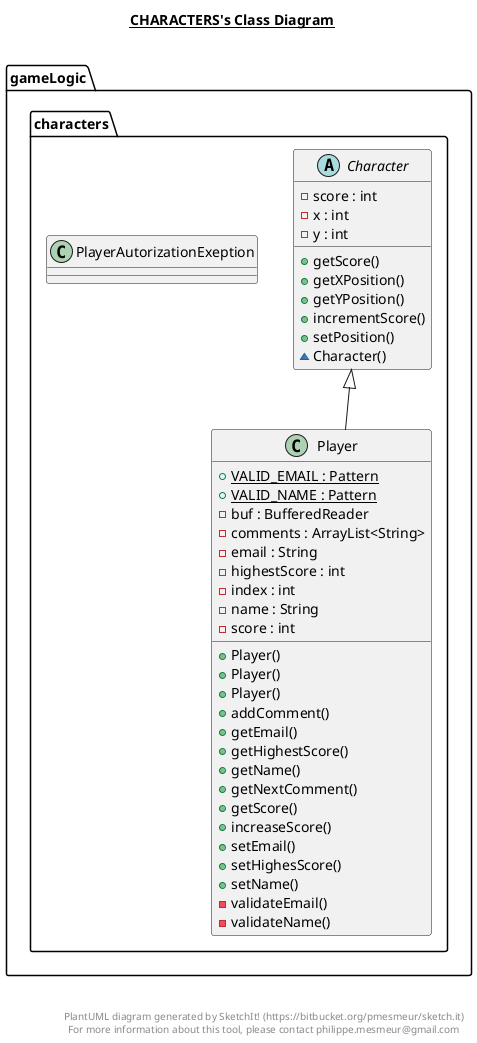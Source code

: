 @startuml

title __CHARACTERS's Class Diagram__\n


        abstract class gameLogic.characters.Character {
            - score : int
            - x : int
            - y : int
            + getScore()
            + getXPosition()
            + getYPosition()
            + incrementScore()
            + setPosition()
            ~ Character()
        }


        class gameLogic.characters.Player {
            {static} + VALID_EMAIL : Pattern
            {static} + VALID_NAME : Pattern
            - buf : BufferedReader
            - comments : ArrayList<String>
            - email : String
            - highestScore : int
            - index : int
            - name : String
            - score : int
            + Player()
            + Player()
            + Player()
            + addComment()
            + getEmail()
            + getHighestScore()
            + getName()
            + getNextComment()
            + getScore()
            + increaseScore()
            + setEmail()
            + setHighesScore()
            + setName()
            - validateEmail()
            - validateName()
        }

  

        class gameLogic.characters.PlayerAutorizationExeption {
        }

  

  gameLogic.characters.Player -up-|> gameLogic.characters.Character


right footer


PlantUML diagram generated by SketchIt! (https://bitbucket.org/pmesmeur/sketch.it)
For more information about this tool, please contact philippe.mesmeur@gmail.com
endfooter

@enduml
